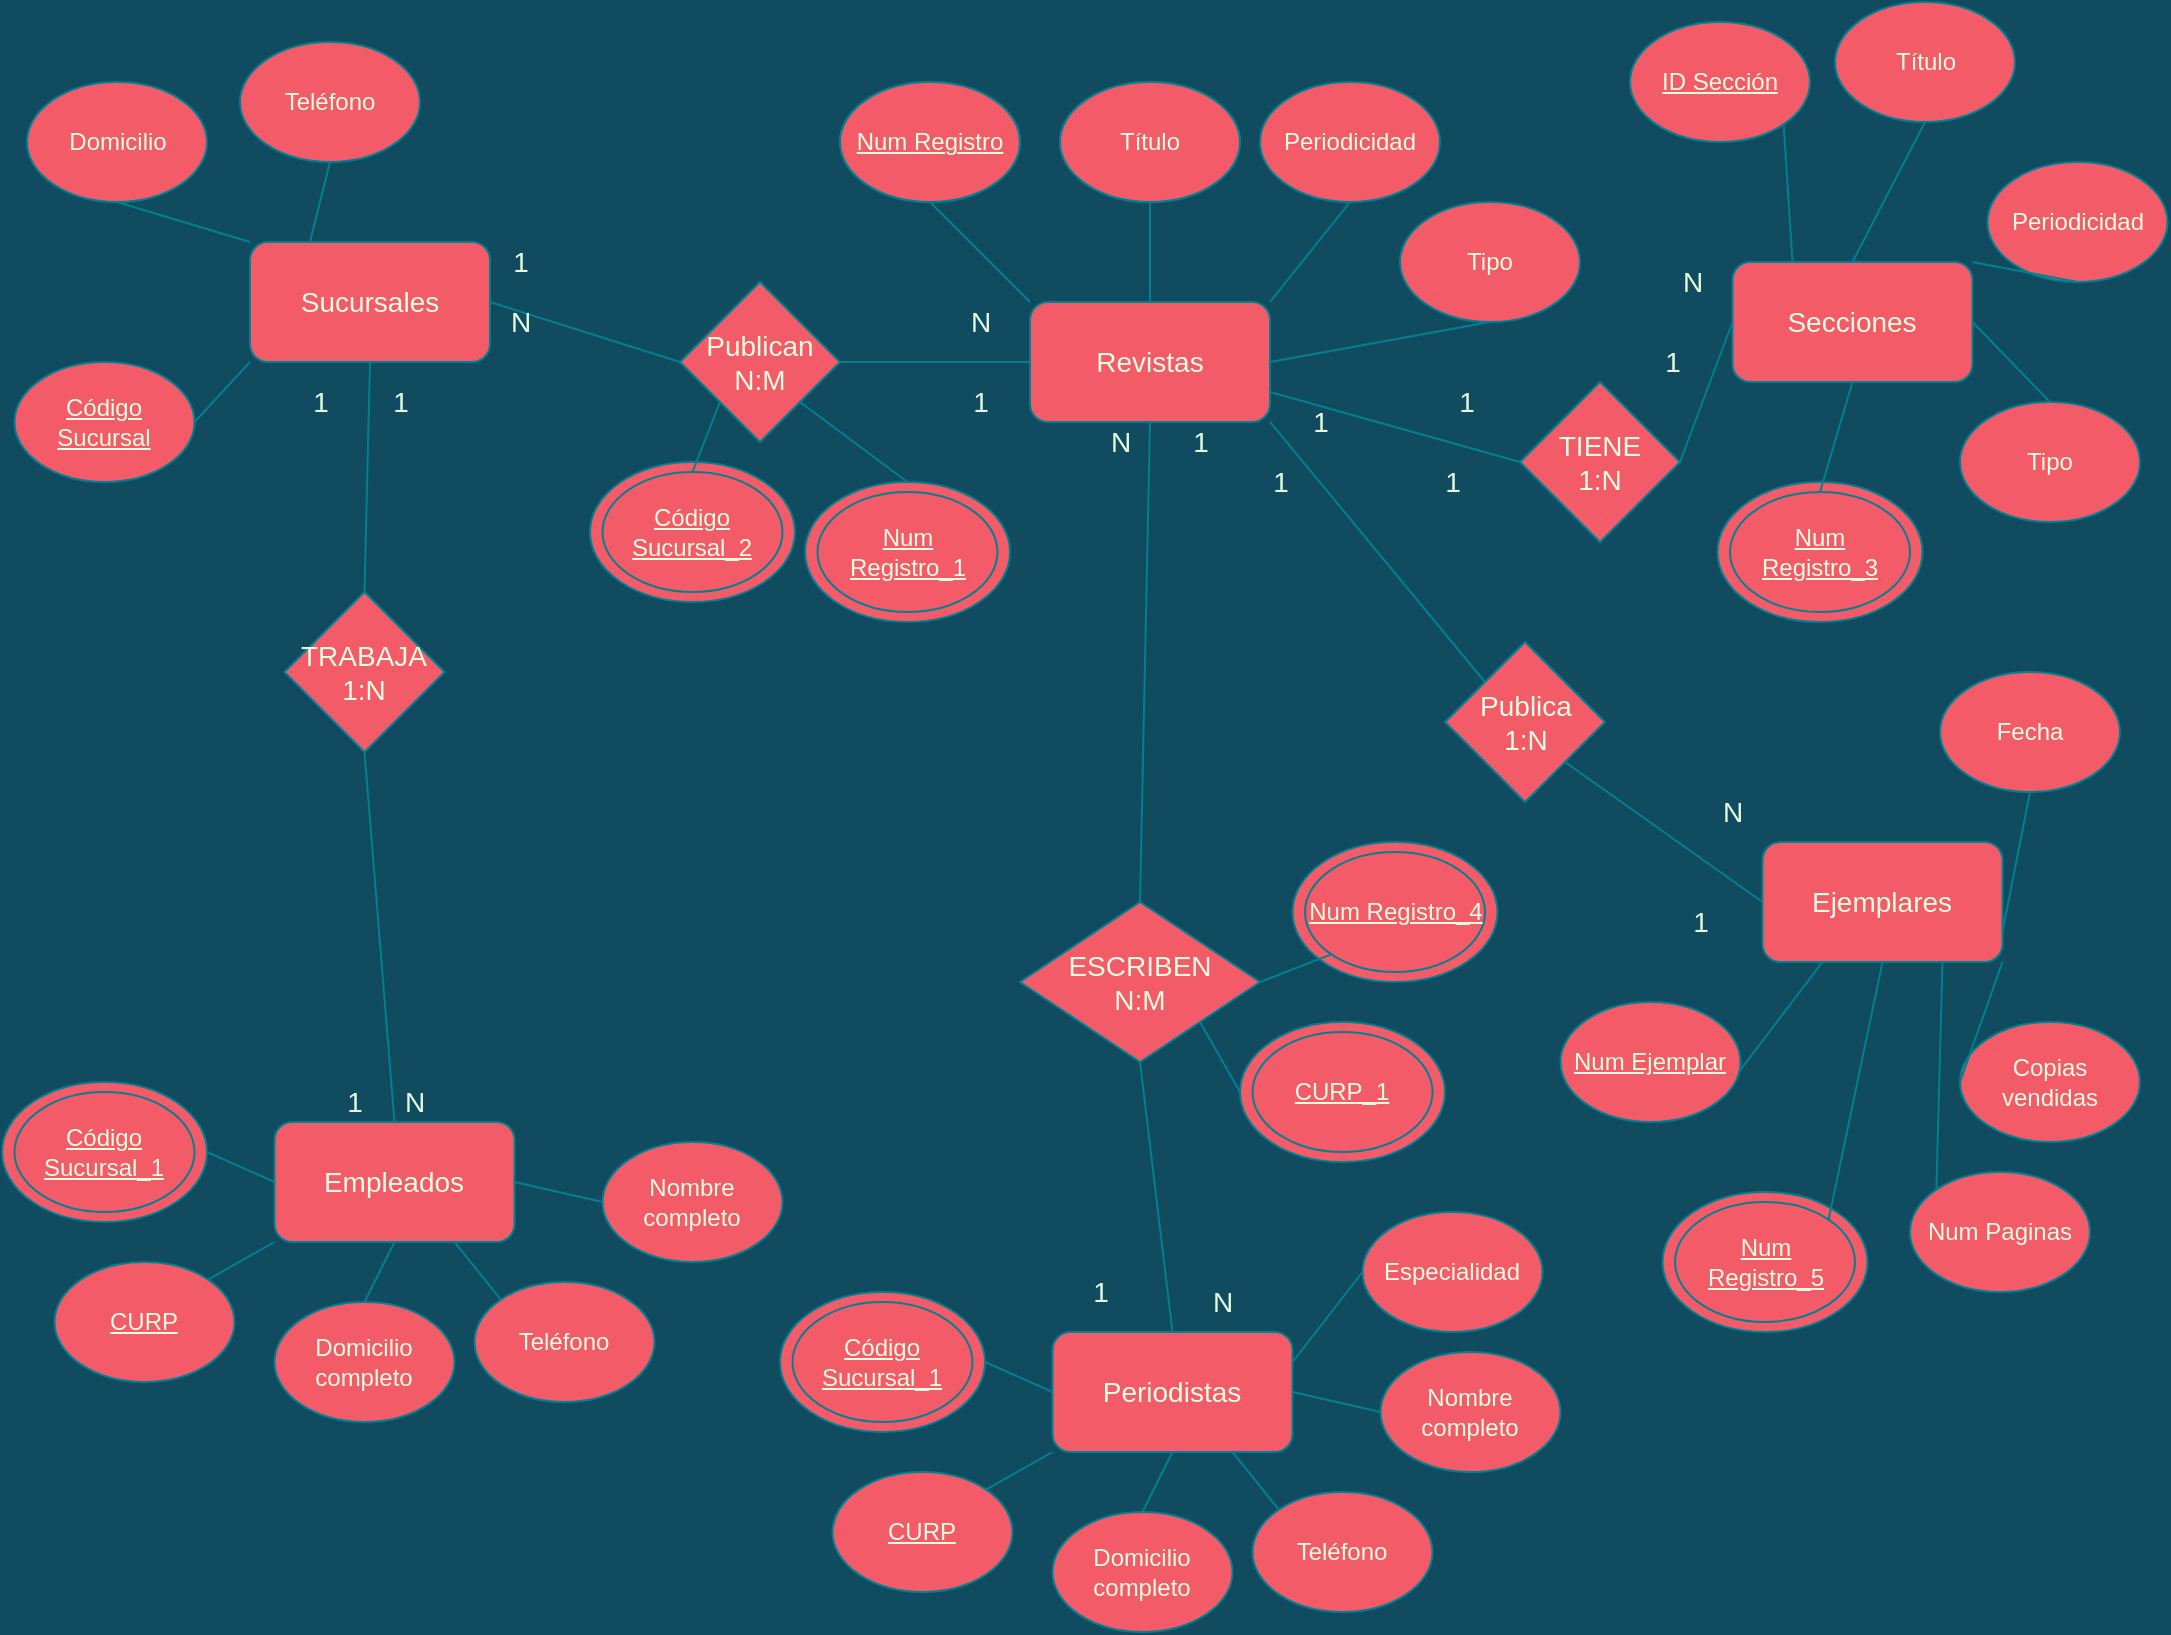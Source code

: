<mxfile version="18.0.6" type="device"><diagram id="v_ofq_5l6EhMzVcD3pSw" name="Page-1"><mxGraphModel dx="1367" dy="852" grid="0" gridSize="10" guides="1" tooltips="1" connect="1" arrows="1" fold="1" page="1" pageScale="1" pageWidth="1100" pageHeight="850" background="#114B5F" math="0" shadow="0"><root><mxCell id="0"/><mxCell id="1" parent="0"/><mxCell id="jrilUQFwjlwk8NZXgusd-9" value="&lt;font style=&quot;font-size: 14px;&quot;&gt;Sucursales&lt;br&gt;&lt;/font&gt;" style="rounded=1;whiteSpace=wrap;html=1;sketch=0;fontColor=#E4FDE1;strokeColor=#028090;fillColor=#F45B69;" parent="1" vertex="1"><mxGeometry x="135" y="140" width="120" height="60" as="geometry"/></mxCell><mxCell id="jrilUQFwjlwk8NZXgusd-10" value="Domicilio" style="ellipse;whiteSpace=wrap;html=1;rounded=0;sketch=0;fontColor=#E4FDE1;strokeColor=#028090;fillColor=#F45B69;" parent="1" vertex="1"><mxGeometry x="23.5" y="60" width="90" height="60" as="geometry"/></mxCell><mxCell id="jrilUQFwjlwk8NZXgusd-11" value="Teléfono" style="ellipse;whiteSpace=wrap;html=1;rounded=0;sketch=0;fontColor=#E4FDE1;strokeColor=#028090;fillColor=#F45B69;" parent="1" vertex="1"><mxGeometry x="130" y="40" width="90" height="60" as="geometry"/></mxCell><mxCell id="jrilUQFwjlwk8NZXgusd-12" value="&lt;u&gt;Código Sucursal&lt;/u&gt;" style="ellipse;whiteSpace=wrap;html=1;rounded=0;sketch=0;fontColor=#E4FDE1;strokeColor=#028090;fillColor=#F45B69;" parent="1" vertex="1"><mxGeometry x="17.25" y="200" width="90" height="60" as="geometry"/></mxCell><mxCell id="jrilUQFwjlwk8NZXgusd-13" value="" style="endArrow=none;html=1;rounded=1;sketch=0;fontSize=14;fontColor=#E4FDE1;strokeColor=#028090;fillColor=#F45B69;curved=0;entryX=0.5;entryY=1;entryDx=0;entryDy=0;exitX=0;exitY=0;exitDx=0;exitDy=0;labelBackgroundColor=#114B5F;" parent="1" source="jrilUQFwjlwk8NZXgusd-9" target="jrilUQFwjlwk8NZXgusd-10" edge="1"><mxGeometry width="50" height="50" relative="1" as="geometry"><mxPoint x="360" y="360" as="sourcePoint"/><mxPoint x="410" y="310" as="targetPoint"/></mxGeometry></mxCell><mxCell id="jrilUQFwjlwk8NZXgusd-14" value="" style="endArrow=none;html=1;rounded=1;sketch=0;fontSize=14;fontColor=#E4FDE1;strokeColor=#028090;fillColor=#F45B69;curved=0;entryX=0.5;entryY=1;entryDx=0;entryDy=0;exitX=0.25;exitY=0;exitDx=0;exitDy=0;labelBackgroundColor=#114B5F;" parent="1" source="jrilUQFwjlwk8NZXgusd-9" target="jrilUQFwjlwk8NZXgusd-11" edge="1"><mxGeometry width="50" height="50" relative="1" as="geometry"><mxPoint x="360" y="360" as="sourcePoint"/><mxPoint x="410" y="310" as="targetPoint"/></mxGeometry></mxCell><mxCell id="jrilUQFwjlwk8NZXgusd-15" value="" style="endArrow=none;html=1;rounded=1;sketch=0;fontSize=14;fontColor=#E4FDE1;strokeColor=#028090;fillColor=#F45B69;curved=0;entryX=1;entryY=0.5;entryDx=0;entryDy=0;exitX=0;exitY=1;exitDx=0;exitDy=0;labelBackgroundColor=#114B5F;" parent="1" source="jrilUQFwjlwk8NZXgusd-9" target="jrilUQFwjlwk8NZXgusd-12" edge="1"><mxGeometry width="50" height="50" relative="1" as="geometry"><mxPoint x="360" y="360" as="sourcePoint"/><mxPoint x="410" y="310" as="targetPoint"/></mxGeometry></mxCell><mxCell id="jrilUQFwjlwk8NZXgusd-17" value="&lt;font style=&quot;font-size: 14px;&quot;&gt;Empleados&lt;/font&gt;" style="rounded=1;whiteSpace=wrap;html=1;sketch=0;fontColor=#E4FDE1;strokeColor=#028090;fillColor=#F45B69;" parent="1" vertex="1"><mxGeometry x="147.25" y="580" width="120" height="60" as="geometry"/></mxCell><mxCell id="jrilUQFwjlwk8NZXgusd-20" value="Nombre completo" style="ellipse;whiteSpace=wrap;html=1;rounded=0;sketch=0;fontColor=#E4FDE1;strokeColor=#028090;fillColor=#F45B69;" parent="1" vertex="1"><mxGeometry x="311.25" y="590" width="90" height="60" as="geometry"/></mxCell><mxCell id="jrilUQFwjlwk8NZXgusd-21" value="&lt;u&gt;CURP&lt;/u&gt;" style="ellipse;whiteSpace=wrap;html=1;rounded=0;sketch=0;fontColor=#E4FDE1;strokeColor=#028090;fillColor=#F45B69;" parent="1" vertex="1"><mxGeometry x="37.25" y="650" width="90" height="60" as="geometry"/></mxCell><mxCell id="jrilUQFwjlwk8NZXgusd-22" value="Domicilio completo" style="ellipse;whiteSpace=wrap;html=1;rounded=0;sketch=0;fontColor=#E4FDE1;strokeColor=#028090;fillColor=#F45B69;" parent="1" vertex="1"><mxGeometry x="147.25" y="670" width="90" height="60" as="geometry"/></mxCell><mxCell id="jrilUQFwjlwk8NZXgusd-26" value="Teléfono" style="ellipse;whiteSpace=wrap;html=1;rounded=0;sketch=0;fontColor=#E4FDE1;strokeColor=#028090;fillColor=#F45B69;" parent="1" vertex="1"><mxGeometry x="247.25" y="660" width="90" height="60" as="geometry"/></mxCell><mxCell id="jrilUQFwjlwk8NZXgusd-28" value="&lt;font style=&quot;font-size: 14px;&quot;&gt;Revistas&lt;/font&gt;" style="rounded=1;whiteSpace=wrap;html=1;sketch=0;fontColor=#E4FDE1;strokeColor=#028090;fillColor=#F45B69;" parent="1" vertex="1"><mxGeometry x="525" y="170" width="120" height="60" as="geometry"/></mxCell><mxCell id="jrilUQFwjlwk8NZXgusd-29" value="Domicilio" style="ellipse;whiteSpace=wrap;html=1;rounded=0;sketch=0;fontColor=#E4FDE1;strokeColor=#028090;fillColor=#F45B69;" parent="1" vertex="1"><mxGeometry x="540" y="60" width="90" height="60" as="geometry"/></mxCell><mxCell id="jrilUQFwjlwk8NZXgusd-30" value="Periodicidad" style="ellipse;whiteSpace=wrap;html=1;rounded=0;sketch=0;fontColor=#E4FDE1;strokeColor=#028090;fillColor=#F45B69;" parent="1" vertex="1"><mxGeometry x="640" y="60" width="90" height="60" as="geometry"/></mxCell><mxCell id="jrilUQFwjlwk8NZXgusd-31" value="&lt;u&gt;Código Sucursal&lt;/u&gt;" style="ellipse;whiteSpace=wrap;html=1;rounded=0;sketch=0;fontColor=#E4FDE1;strokeColor=#028090;fillColor=#F45B69;" parent="1" vertex="1"><mxGeometry x="430" y="60" width="90" height="60" as="geometry"/></mxCell><mxCell id="jrilUQFwjlwk8NZXgusd-32" value="" style="endArrow=none;html=1;rounded=1;sketch=0;fontSize=14;fontColor=#E4FDE1;strokeColor=#028090;fillColor=#F45B69;curved=0;entryX=0.5;entryY=1;entryDx=0;entryDy=0;exitX=0.5;exitY=0;exitDx=0;exitDy=0;labelBackgroundColor=#114B5F;" parent="1" source="jrilUQFwjlwk8NZXgusd-28" target="jrilUQFwjlwk8NZXgusd-29" edge="1"><mxGeometry width="50" height="50" relative="1" as="geometry"><mxPoint x="730" y="360" as="sourcePoint"/><mxPoint x="780" y="310" as="targetPoint"/></mxGeometry></mxCell><mxCell id="jrilUQFwjlwk8NZXgusd-33" value="" style="endArrow=none;html=1;rounded=1;sketch=0;fontSize=14;fontColor=#E4FDE1;strokeColor=#028090;fillColor=#F45B69;curved=0;entryX=0.5;entryY=1;entryDx=0;entryDy=0;exitX=1;exitY=0;exitDx=0;exitDy=0;labelBackgroundColor=#114B5F;" parent="1" source="jrilUQFwjlwk8NZXgusd-28" target="jrilUQFwjlwk8NZXgusd-30" edge="1"><mxGeometry width="50" height="50" relative="1" as="geometry"><mxPoint x="730" y="360" as="sourcePoint"/><mxPoint x="780" y="310" as="targetPoint"/></mxGeometry></mxCell><mxCell id="jrilUQFwjlwk8NZXgusd-34" value="" style="endArrow=none;html=1;rounded=1;sketch=0;fontSize=14;fontColor=#E4FDE1;strokeColor=#028090;fillColor=#F45B69;curved=0;entryX=0.5;entryY=1;entryDx=0;entryDy=0;exitX=0;exitY=0;exitDx=0;exitDy=0;labelBackgroundColor=#114B5F;" parent="1" source="jrilUQFwjlwk8NZXgusd-28" target="jrilUQFwjlwk8NZXgusd-31" edge="1"><mxGeometry width="50" height="50" relative="1" as="geometry"><mxPoint x="730" y="360" as="sourcePoint"/><mxPoint x="780" y="310" as="targetPoint"/></mxGeometry></mxCell><mxCell id="jrilUQFwjlwk8NZXgusd-35" value="&lt;u&gt;Num Registro&lt;/u&gt;" style="ellipse;whiteSpace=wrap;html=1;rounded=0;sketch=0;fontColor=#E4FDE1;strokeColor=#028090;fillColor=#F45B69;" parent="1" vertex="1"><mxGeometry x="430" y="60" width="90" height="60" as="geometry"/></mxCell><mxCell id="jrilUQFwjlwk8NZXgusd-36" value="Título" style="ellipse;whiteSpace=wrap;html=1;rounded=0;sketch=0;fontColor=#E4FDE1;strokeColor=#028090;fillColor=#F45B69;" parent="1" vertex="1"><mxGeometry x="540" y="60" width="90" height="60" as="geometry"/></mxCell><mxCell id="jrilUQFwjlwk8NZXgusd-37" value="Tipo" style="ellipse;whiteSpace=wrap;html=1;rounded=0;sketch=0;fontColor=#E4FDE1;strokeColor=#028090;fillColor=#F45B69;" parent="1" vertex="1"><mxGeometry x="710" y="120" width="90" height="60" as="geometry"/></mxCell><mxCell id="jrilUQFwjlwk8NZXgusd-38" value="" style="endArrow=none;html=1;rounded=1;sketch=0;fontSize=14;fontColor=#E4FDE1;strokeColor=#028090;fillColor=#F45B69;curved=0;entryX=0.5;entryY=1;entryDx=0;entryDy=0;exitX=1;exitY=0.5;exitDx=0;exitDy=0;labelBackgroundColor=#114B5F;" parent="1" source="jrilUQFwjlwk8NZXgusd-28" target="jrilUQFwjlwk8NZXgusd-37" edge="1"><mxGeometry width="50" height="50" relative="1" as="geometry"><mxPoint x="715" y="240" as="sourcePoint"/><mxPoint x="850" y="380" as="targetPoint"/></mxGeometry></mxCell><mxCell id="jrilUQFwjlwk8NZXgusd-39" value="" style="ellipse;whiteSpace=wrap;html=1;rounded=0;sketch=0;fontSize=14;fontColor=#E4FDE1;strokeColor=#028090;fillColor=#F45B69;" parent="1" vertex="1"><mxGeometry x="11" y="560" width="102.5" height="70" as="geometry"/></mxCell><mxCell id="jrilUQFwjlwk8NZXgusd-27" value="&lt;u&gt;Código Sucursal_1&lt;/u&gt;" style="ellipse;whiteSpace=wrap;html=1;rounded=0;sketch=0;fontColor=#E4FDE1;strokeColor=#028090;fillColor=#F45B69;" parent="1" vertex="1"><mxGeometry x="17.25" y="565" width="90" height="60" as="geometry"/></mxCell><mxCell id="jrilUQFwjlwk8NZXgusd-40" value="" style="endArrow=none;html=1;rounded=1;sketch=0;fontSize=14;fontColor=#E4FDE1;strokeColor=#028090;fillColor=#F45B69;curved=0;entryX=0.5;entryY=1;entryDx=0;entryDy=0;exitX=0.5;exitY=0;exitDx=0;exitDy=0;startArrow=none;labelBackgroundColor=#114B5F;" parent="1" source="jrilUQFwjlwk8NZXgusd-128" target="jrilUQFwjlwk8NZXgusd-9" edge="1"><mxGeometry width="50" height="50" relative="1" as="geometry"><mxPoint x="220" y="310" as="sourcePoint"/><mxPoint x="410" y="370" as="targetPoint"/></mxGeometry></mxCell><mxCell id="jrilUQFwjlwk8NZXgusd-50" value="" style="endArrow=none;html=1;rounded=1;sketch=0;fontSize=14;fontColor=#E4FDE1;strokeColor=#028090;fillColor=#F45B69;curved=0;entryX=1;entryY=0.5;entryDx=0;entryDy=0;exitX=0;exitY=0.5;exitDx=0;exitDy=0;startArrow=none;labelBackgroundColor=#114B5F;" parent="1" source="jrilUQFwjlwk8NZXgusd-129" target="jrilUQFwjlwk8NZXgusd-9" edge="1"><mxGeometry width="50" height="50" relative="1" as="geometry"><mxPoint x="360" y="200" as="sourcePoint"/><mxPoint x="390" y="105" as="targetPoint"/></mxGeometry></mxCell><mxCell id="jrilUQFwjlwk8NZXgusd-52" value="" style="endArrow=none;html=1;rounded=1;sketch=0;fontSize=14;fontColor=#E4FDE1;strokeColor=#028090;fillColor=#F45B69;curved=0;entryX=0.5;entryY=1;entryDx=0;entryDy=0;exitX=0;exitY=0.5;exitDx=0;exitDy=0;startArrow=none;labelBackgroundColor=#114B5F;" parent="1" source="jrilUQFwjlwk8NZXgusd-146" target="jrilUQFwjlwk8NZXgusd-28" edge="1"><mxGeometry width="50" height="50" relative="1" as="geometry"><mxPoint x="625" y="350.0" as="sourcePoint"/><mxPoint x="480.0" y="385" as="targetPoint"/></mxGeometry></mxCell><mxCell id="jrilUQFwjlwk8NZXgusd-63" value="" style="endArrow=none;html=1;rounded=1;sketch=0;fontSize=14;fontColor=#E4FDE1;strokeColor=#028090;fillColor=#F45B69;curved=0;exitX=1;exitY=0.5;exitDx=0;exitDy=0;entryX=0;entryY=0.5;entryDx=0;entryDy=0;labelBackgroundColor=#114B5F;" parent="1" source="jrilUQFwjlwk8NZXgusd-39" target="jrilUQFwjlwk8NZXgusd-17" edge="1"><mxGeometry width="50" height="50" relative="1" as="geometry"><mxPoint x="347.25" y="580" as="sourcePoint"/><mxPoint x="397.25" y="530" as="targetPoint"/></mxGeometry></mxCell><mxCell id="jrilUQFwjlwk8NZXgusd-64" value="" style="endArrow=none;html=1;rounded=1;sketch=0;fontSize=14;fontColor=#E4FDE1;strokeColor=#028090;fillColor=#F45B69;curved=0;entryX=0;entryY=1;entryDx=0;entryDy=0;exitX=1;exitY=0;exitDx=0;exitDy=0;labelBackgroundColor=#114B5F;" parent="1" source="jrilUQFwjlwk8NZXgusd-21" target="jrilUQFwjlwk8NZXgusd-17" edge="1"><mxGeometry width="50" height="50" relative="1" as="geometry"><mxPoint x="347.25" y="580" as="sourcePoint"/><mxPoint x="397.25" y="530" as="targetPoint"/></mxGeometry></mxCell><mxCell id="jrilUQFwjlwk8NZXgusd-65" value="" style="endArrow=none;html=1;rounded=1;sketch=0;fontSize=14;fontColor=#E4FDE1;strokeColor=#028090;fillColor=#F45B69;curved=0;entryX=0.5;entryY=1;entryDx=0;entryDy=0;exitX=0.5;exitY=0;exitDx=0;exitDy=0;labelBackgroundColor=#114B5F;" parent="1" source="jrilUQFwjlwk8NZXgusd-22" target="jrilUQFwjlwk8NZXgusd-17" edge="1"><mxGeometry width="50" height="50" relative="1" as="geometry"><mxPoint x="347.25" y="580" as="sourcePoint"/><mxPoint x="397.25" y="530" as="targetPoint"/></mxGeometry></mxCell><mxCell id="jrilUQFwjlwk8NZXgusd-66" value="" style="endArrow=none;html=1;rounded=1;sketch=0;fontSize=14;fontColor=#E4FDE1;strokeColor=#028090;fillColor=#F45B69;curved=0;entryX=1;entryY=0.5;entryDx=0;entryDy=0;exitX=0;exitY=0.5;exitDx=0;exitDy=0;labelBackgroundColor=#114B5F;" parent="1" source="jrilUQFwjlwk8NZXgusd-20" target="jrilUQFwjlwk8NZXgusd-17" edge="1"><mxGeometry width="50" height="50" relative="1" as="geometry"><mxPoint x="347.25" y="580" as="sourcePoint"/><mxPoint x="397.25" y="530" as="targetPoint"/></mxGeometry></mxCell><mxCell id="jrilUQFwjlwk8NZXgusd-67" value="" style="endArrow=none;html=1;rounded=1;sketch=0;fontSize=14;fontColor=#E4FDE1;strokeColor=#028090;fillColor=#F45B69;curved=0;exitX=0.75;exitY=1;exitDx=0;exitDy=0;entryX=0;entryY=0;entryDx=0;entryDy=0;labelBackgroundColor=#114B5F;" parent="1" source="jrilUQFwjlwk8NZXgusd-17" target="jrilUQFwjlwk8NZXgusd-26" edge="1"><mxGeometry width="50" height="50" relative="1" as="geometry"><mxPoint x="347.25" y="580" as="sourcePoint"/><mxPoint x="397.25" y="530" as="targetPoint"/></mxGeometry></mxCell><mxCell id="jrilUQFwjlwk8NZXgusd-68" value="&lt;font style=&quot;font-size: 14px;&quot;&gt;Periodistas&lt;/font&gt;" style="rounded=1;whiteSpace=wrap;html=1;sketch=0;fontColor=#E4FDE1;strokeColor=#028090;fillColor=#F45B69;" parent="1" vertex="1"><mxGeometry x="536.25" y="685" width="120" height="60" as="geometry"/></mxCell><mxCell id="jrilUQFwjlwk8NZXgusd-69" value="Nombre completo" style="ellipse;whiteSpace=wrap;html=1;rounded=0;sketch=0;fontColor=#E4FDE1;strokeColor=#028090;fillColor=#F45B69;" parent="1" vertex="1"><mxGeometry x="700.25" y="695" width="90" height="60" as="geometry"/></mxCell><mxCell id="jrilUQFwjlwk8NZXgusd-70" value="&lt;u&gt;CURP&lt;/u&gt;" style="ellipse;whiteSpace=wrap;html=1;rounded=0;sketch=0;fontColor=#E4FDE1;strokeColor=#028090;fillColor=#F45B69;" parent="1" vertex="1"><mxGeometry x="426.25" y="755" width="90" height="60" as="geometry"/></mxCell><mxCell id="jrilUQFwjlwk8NZXgusd-71" value="Domicilio completo" style="ellipse;whiteSpace=wrap;html=1;rounded=0;sketch=0;fontColor=#E4FDE1;strokeColor=#028090;fillColor=#F45B69;" parent="1" vertex="1"><mxGeometry x="536.25" y="775" width="90" height="60" as="geometry"/></mxCell><mxCell id="jrilUQFwjlwk8NZXgusd-72" value="Teléfono" style="ellipse;whiteSpace=wrap;html=1;rounded=0;sketch=0;fontColor=#E4FDE1;strokeColor=#028090;fillColor=#F45B69;" parent="1" vertex="1"><mxGeometry x="636.25" y="765" width="90" height="60" as="geometry"/></mxCell><mxCell id="jrilUQFwjlwk8NZXgusd-73" value="" style="ellipse;whiteSpace=wrap;html=1;rounded=0;sketch=0;fontSize=14;fontColor=#E4FDE1;strokeColor=#028090;fillColor=#F45B69;" parent="1" vertex="1"><mxGeometry x="400" y="665" width="102.5" height="70" as="geometry"/></mxCell><mxCell id="jrilUQFwjlwk8NZXgusd-74" value="&lt;u&gt;Código Sucursal_1&lt;/u&gt;" style="ellipse;whiteSpace=wrap;html=1;rounded=0;sketch=0;fontColor=#E4FDE1;strokeColor=#028090;fillColor=#F45B69;" parent="1" vertex="1"><mxGeometry x="406.25" y="670" width="90" height="60" as="geometry"/></mxCell><mxCell id="jrilUQFwjlwk8NZXgusd-75" value="" style="endArrow=none;html=1;rounded=1;sketch=0;fontSize=14;fontColor=#E4FDE1;strokeColor=#028090;fillColor=#F45B69;curved=0;exitX=1;exitY=0.5;exitDx=0;exitDy=0;entryX=0;entryY=0.5;entryDx=0;entryDy=0;labelBackgroundColor=#114B5F;" parent="1" source="jrilUQFwjlwk8NZXgusd-73" target="jrilUQFwjlwk8NZXgusd-68" edge="1"><mxGeometry width="50" height="50" relative="1" as="geometry"><mxPoint x="736.25" y="685" as="sourcePoint"/><mxPoint x="786.25" y="635" as="targetPoint"/></mxGeometry></mxCell><mxCell id="jrilUQFwjlwk8NZXgusd-76" value="" style="endArrow=none;html=1;rounded=1;sketch=0;fontSize=14;fontColor=#E4FDE1;strokeColor=#028090;fillColor=#F45B69;curved=0;entryX=0;entryY=1;entryDx=0;entryDy=0;exitX=1;exitY=0;exitDx=0;exitDy=0;labelBackgroundColor=#114B5F;" parent="1" source="jrilUQFwjlwk8NZXgusd-70" target="jrilUQFwjlwk8NZXgusd-68" edge="1"><mxGeometry width="50" height="50" relative="1" as="geometry"><mxPoint x="736.25" y="685" as="sourcePoint"/><mxPoint x="786.25" y="635" as="targetPoint"/></mxGeometry></mxCell><mxCell id="jrilUQFwjlwk8NZXgusd-77" value="" style="endArrow=none;html=1;rounded=1;sketch=0;fontSize=14;fontColor=#E4FDE1;strokeColor=#028090;fillColor=#F45B69;curved=0;entryX=0.5;entryY=1;entryDx=0;entryDy=0;exitX=0.5;exitY=0;exitDx=0;exitDy=0;labelBackgroundColor=#114B5F;" parent="1" source="jrilUQFwjlwk8NZXgusd-71" target="jrilUQFwjlwk8NZXgusd-68" edge="1"><mxGeometry width="50" height="50" relative="1" as="geometry"><mxPoint x="736.25" y="685" as="sourcePoint"/><mxPoint x="786.25" y="635" as="targetPoint"/></mxGeometry></mxCell><mxCell id="jrilUQFwjlwk8NZXgusd-78" value="" style="endArrow=none;html=1;rounded=1;sketch=0;fontSize=14;fontColor=#E4FDE1;strokeColor=#028090;fillColor=#F45B69;curved=0;entryX=1;entryY=0.5;entryDx=0;entryDy=0;exitX=0;exitY=0.5;exitDx=0;exitDy=0;labelBackgroundColor=#114B5F;" parent="1" source="jrilUQFwjlwk8NZXgusd-69" target="jrilUQFwjlwk8NZXgusd-68" edge="1"><mxGeometry width="50" height="50" relative="1" as="geometry"><mxPoint x="736.25" y="685" as="sourcePoint"/><mxPoint x="786.25" y="635" as="targetPoint"/></mxGeometry></mxCell><mxCell id="jrilUQFwjlwk8NZXgusd-79" value="" style="endArrow=none;html=1;rounded=1;sketch=0;fontSize=14;fontColor=#E4FDE1;strokeColor=#028090;fillColor=#F45B69;curved=0;exitX=0.75;exitY=1;exitDx=0;exitDy=0;entryX=0;entryY=0;entryDx=0;entryDy=0;labelBackgroundColor=#114B5F;" parent="1" source="jrilUQFwjlwk8NZXgusd-68" target="jrilUQFwjlwk8NZXgusd-72" edge="1"><mxGeometry width="50" height="50" relative="1" as="geometry"><mxPoint x="736.25" y="685" as="sourcePoint"/><mxPoint x="786.25" y="635" as="targetPoint"/></mxGeometry></mxCell><mxCell id="jrilUQFwjlwk8NZXgusd-80" value="" style="endArrow=none;html=1;rounded=1;sketch=0;fontSize=14;fontColor=#E4FDE1;strokeColor=#028090;fillColor=#F45B69;curved=0;entryX=1;entryY=0.5;entryDx=0;entryDy=0;exitX=0.5;exitY=0;exitDx=0;exitDy=0;labelBackgroundColor=#114B5F;" parent="1" source="jrilUQFwjlwk8NZXgusd-68" target="jrilUQFwjlwk8NZXgusd-146" edge="1"><mxGeometry width="50" height="50" relative="1" as="geometry"><mxPoint x="696.25" y="490" as="sourcePoint"/><mxPoint x="625" y="370.0" as="targetPoint"/></mxGeometry></mxCell><mxCell id="jrilUQFwjlwk8NZXgusd-81" value="" style="endArrow=none;html=1;rounded=1;sketch=0;fontSize=14;fontColor=#E4FDE1;strokeColor=#028090;fillColor=#F45B69;curved=0;entryX=1;entryY=0.5;entryDx=0;entryDy=0;exitX=0;exitY=0.5;exitDx=0;exitDy=0;labelBackgroundColor=#114B5F;" parent="1" source="jrilUQFwjlwk8NZXgusd-28" target="jrilUQFwjlwk8NZXgusd-129" edge="1"><mxGeometry width="50" height="50" relative="1" as="geometry"><mxPoint x="525.0" y="200" as="sourcePoint"/><mxPoint x="440" y="200" as="targetPoint"/></mxGeometry></mxCell><mxCell id="jrilUQFwjlwk8NZXgusd-82" value="" style="endArrow=none;html=1;rounded=1;sketch=0;fontSize=14;fontColor=#E4FDE1;strokeColor=#028090;fillColor=#F45B69;curved=0;entryX=0.5;entryY=1;entryDx=0;entryDy=0;exitX=0.5;exitY=0;exitDx=0;exitDy=0;labelBackgroundColor=#114B5F;" parent="1" source="jrilUQFwjlwk8NZXgusd-17" target="jrilUQFwjlwk8NZXgusd-128" edge="1"><mxGeometry width="50" height="50" relative="1" as="geometry"><mxPoint x="220" y="420" as="sourcePoint"/><mxPoint x="220" y="330" as="targetPoint"/></mxGeometry></mxCell><mxCell id="jrilUQFwjlwk8NZXgusd-83" value="Especialidad" style="ellipse;whiteSpace=wrap;html=1;rounded=0;sketch=0;fontColor=#E4FDE1;strokeColor=#028090;fillColor=#F45B69;" parent="1" vertex="1"><mxGeometry x="691.25" y="625" width="90" height="60" as="geometry"/></mxCell><mxCell id="jrilUQFwjlwk8NZXgusd-84" value="" style="endArrow=none;html=1;rounded=1;sketch=0;fontSize=14;fontColor=#E4FDE1;strokeColor=#028090;fillColor=#F45B69;curved=0;entryX=1;entryY=0.25;entryDx=0;entryDy=0;exitX=0;exitY=0.5;exitDx=0;exitDy=0;labelBackgroundColor=#114B5F;" parent="1" source="jrilUQFwjlwk8NZXgusd-83" target="jrilUQFwjlwk8NZXgusd-68" edge="1"><mxGeometry width="50" height="50" relative="1" as="geometry"><mxPoint x="780" y="615" as="sourcePoint"/><mxPoint x="700.0" y="645" as="targetPoint"/></mxGeometry></mxCell><mxCell id="jrilUQFwjlwk8NZXgusd-85" value="&lt;font style=&quot;font-size: 14px;&quot;&gt;Secciones&lt;/font&gt;" style="rounded=1;whiteSpace=wrap;html=1;sketch=0;fontColor=#E4FDE1;strokeColor=#028090;fillColor=#F45B69;" parent="1" vertex="1"><mxGeometry x="876.25" y="150" width="120" height="60" as="geometry"/></mxCell><mxCell id="jrilUQFwjlwk8NZXgusd-87" value="Periodicidad" style="ellipse;whiteSpace=wrap;html=1;rounded=0;sketch=0;fontColor=#E4FDE1;strokeColor=#028090;fillColor=#F45B69;" parent="1" vertex="1"><mxGeometry x="1003.75" y="100" width="90" height="60" as="geometry"/></mxCell><mxCell id="jrilUQFwjlwk8NZXgusd-88" value="" style="endArrow=none;html=1;rounded=1;sketch=0;fontSize=14;fontColor=#E4FDE1;strokeColor=#028090;fillColor=#F45B69;curved=0;entryX=0.5;entryY=1;entryDx=0;entryDy=0;exitX=0.5;exitY=0;exitDx=0;exitDy=0;labelBackgroundColor=#114B5F;" parent="1" source="jrilUQFwjlwk8NZXgusd-85" target="jrilUQFwjlwk8NZXgusd-91" edge="1"><mxGeometry width="50" height="50" relative="1" as="geometry"><mxPoint x="1086.25" y="270" as="sourcePoint"/><mxPoint x="991.25" y="110" as="targetPoint"/></mxGeometry></mxCell><mxCell id="jrilUQFwjlwk8NZXgusd-89" value="" style="endArrow=none;html=1;rounded=1;sketch=0;fontSize=14;fontColor=#E4FDE1;strokeColor=#028090;fillColor=#F45B69;curved=0;entryX=0.5;entryY=1;entryDx=0;entryDy=0;exitX=1;exitY=0;exitDx=0;exitDy=0;labelBackgroundColor=#114B5F;" parent="1" source="jrilUQFwjlwk8NZXgusd-85" target="jrilUQFwjlwk8NZXgusd-87" edge="1"><mxGeometry width="50" height="50" relative="1" as="geometry"><mxPoint x="1086.25" y="270" as="sourcePoint"/><mxPoint x="1136.25" y="220" as="targetPoint"/></mxGeometry></mxCell><mxCell id="jrilUQFwjlwk8NZXgusd-90" value="" style="endArrow=none;html=1;rounded=1;sketch=0;fontSize=14;fontColor=#E4FDE1;strokeColor=#028090;fillColor=#F45B69;curved=0;entryX=1;entryY=1;entryDx=0;entryDy=0;exitX=0.25;exitY=0;exitDx=0;exitDy=0;labelBackgroundColor=#114B5F;" parent="1" source="jrilUQFwjlwk8NZXgusd-85" target="jrilUQFwjlwk8NZXgusd-95" edge="1"><mxGeometry width="50" height="50" relative="1" as="geometry"><mxPoint x="1086.25" y="270" as="sourcePoint"/><mxPoint x="831.25" y="30" as="targetPoint"/></mxGeometry></mxCell><mxCell id="jrilUQFwjlwk8NZXgusd-91" value="Título" style="ellipse;whiteSpace=wrap;html=1;rounded=0;sketch=0;fontColor=#E4FDE1;strokeColor=#028090;fillColor=#F45B69;" parent="1" vertex="1"><mxGeometry x="927.5" y="20" width="90" height="60" as="geometry"/></mxCell><mxCell id="jrilUQFwjlwk8NZXgusd-92" value="Tipo" style="ellipse;whiteSpace=wrap;html=1;rounded=0;sketch=0;fontColor=#E4FDE1;strokeColor=#028090;fillColor=#F45B69;" parent="1" vertex="1"><mxGeometry x="990" y="220" width="90" height="60" as="geometry"/></mxCell><mxCell id="jrilUQFwjlwk8NZXgusd-93" value="" style="endArrow=none;html=1;rounded=1;sketch=0;fontSize=14;fontColor=#E4FDE1;strokeColor=#028090;fillColor=#F45B69;curved=0;entryX=0.5;entryY=0;entryDx=0;entryDy=0;exitX=1;exitY=0.5;exitDx=0;exitDy=0;labelBackgroundColor=#114B5F;" parent="1" source="jrilUQFwjlwk8NZXgusd-85" target="jrilUQFwjlwk8NZXgusd-92" edge="1"><mxGeometry width="50" height="50" relative="1" as="geometry"><mxPoint x="1071.25" y="150" as="sourcePoint"/><mxPoint x="1206.25" y="290" as="targetPoint"/></mxGeometry></mxCell><mxCell id="jrilUQFwjlwk8NZXgusd-94" value="" style="endArrow=none;html=1;rounded=1;sketch=0;fontSize=14;fontColor=#E4FDE1;strokeColor=#028090;fillColor=#F45B69;curved=0;entryX=1;entryY=0.75;entryDx=0;entryDy=0;exitX=0.5;exitY=1;exitDx=0;exitDy=0;startArrow=none;labelBackgroundColor=#114B5F;" parent="1" source="jrilUQFwjlwk8NZXgusd-155" target="jrilUQFwjlwk8NZXgusd-28" edge="1"><mxGeometry width="50" height="50" relative="1" as="geometry"><mxPoint x="810.25" y="230" as="sourcePoint"/><mxPoint x="900.0" y="180" as="targetPoint"/></mxGeometry></mxCell><mxCell id="jrilUQFwjlwk8NZXgusd-95" value="&lt;u&gt;ID Sección&lt;/u&gt;" style="ellipse;whiteSpace=wrap;html=1;rounded=0;sketch=0;fontColor=#E4FDE1;strokeColor=#028090;fillColor=#F45B69;" parent="1" vertex="1"><mxGeometry x="825" y="30" width="90" height="60" as="geometry"/></mxCell><mxCell id="jrilUQFwjlwk8NZXgusd-97" value="" style="endArrow=none;html=1;rounded=1;sketch=0;fontSize=14;fontColor=#E4FDE1;strokeColor=#028090;fillColor=#F45B69;curved=0;entryX=0.5;entryY=0;entryDx=0;entryDy=0;exitX=0;exitY=0.5;exitDx=0;exitDy=0;labelBackgroundColor=#114B5F;" parent="1" source="jrilUQFwjlwk8NZXgusd-85" target="jrilUQFwjlwk8NZXgusd-155" edge="1"><mxGeometry width="50" height="50" relative="1" as="geometry"><mxPoint x="1020" y="260" as="sourcePoint"/><mxPoint x="880.25" y="240" as="targetPoint"/></mxGeometry></mxCell><mxCell id="jrilUQFwjlwk8NZXgusd-98" value="1" style="text;html=1;align=center;verticalAlign=middle;resizable=0;points=[];autosize=1;strokeColor=none;fillColor=none;fontSize=14;fontColor=#E4FDE1;" parent="1" vertex="1"><mxGeometry x="200" y="210" width="20" height="20" as="geometry"/></mxCell><mxCell id="jrilUQFwjlwk8NZXgusd-99" value="N" style="text;html=1;align=center;verticalAlign=middle;resizable=0;points=[];autosize=1;strokeColor=none;fillColor=none;fontSize=14;fontColor=#E4FDE1;" parent="1" vertex="1"><mxGeometry x="202.25" y="560" width="30" height="20" as="geometry"/></mxCell><mxCell id="jrilUQFwjlwk8NZXgusd-100" value="1" style="text;html=1;align=center;verticalAlign=middle;resizable=0;points=[];autosize=1;strokeColor=none;fillColor=none;fontSize=14;fontColor=#E4FDE1;" parent="1" vertex="1"><mxGeometry x="177.25" y="560" width="20" height="20" as="geometry"/></mxCell><mxCell id="jrilUQFwjlwk8NZXgusd-101" value="1" style="text;html=1;align=center;verticalAlign=middle;resizable=0;points=[];autosize=1;strokeColor=none;fillColor=none;fontSize=14;fontColor=#E4FDE1;" parent="1" vertex="1"><mxGeometry x="160" y="210" width="20" height="20" as="geometry"/></mxCell><mxCell id="jrilUQFwjlwk8NZXgusd-102" value="1" style="text;html=1;align=center;verticalAlign=middle;resizable=0;points=[];autosize=1;strokeColor=none;fillColor=none;fontSize=14;fontColor=#E4FDE1;" parent="1" vertex="1"><mxGeometry x="260" y="140" width="20" height="20" as="geometry"/></mxCell><mxCell id="jrilUQFwjlwk8NZXgusd-103" value="N&lt;br&gt;" style="text;html=1;align=center;verticalAlign=middle;resizable=0;points=[];autosize=1;strokeColor=none;fillColor=none;fontSize=14;fontColor=#E4FDE1;" parent="1" vertex="1"><mxGeometry x="485" y="170" width="30" height="20" as="geometry"/></mxCell><mxCell id="jrilUQFwjlwk8NZXgusd-104" value="1" style="text;html=1;align=center;verticalAlign=middle;resizable=0;points=[];autosize=1;strokeColor=none;fillColor=none;fontSize=14;fontColor=#E4FDE1;" parent="1" vertex="1"><mxGeometry x="490" y="210" width="20" height="20" as="geometry"/></mxCell><mxCell id="jrilUQFwjlwk8NZXgusd-105" value="N" style="text;html=1;align=center;verticalAlign=middle;resizable=0;points=[];autosize=1;strokeColor=none;fillColor=none;fontSize=14;fontColor=#E4FDE1;" parent="1" vertex="1"><mxGeometry x="255" y="170" width="30" height="20" as="geometry"/></mxCell><mxCell id="jrilUQFwjlwk8NZXgusd-106" value="1" style="text;html=1;align=center;verticalAlign=middle;resizable=0;points=[];autosize=1;strokeColor=none;fillColor=none;fontSize=14;fontColor=#E4FDE1;" parent="1" vertex="1"><mxGeometry x="600" y="230" width="20" height="20" as="geometry"/></mxCell><mxCell id="jrilUQFwjlwk8NZXgusd-107" value="N" style="text;html=1;align=center;verticalAlign=middle;resizable=0;points=[];autosize=1;strokeColor=none;fillColor=none;fontSize=14;fontColor=#E4FDE1;" parent="1" vertex="1"><mxGeometry x="606.25" y="660" width="30" height="20" as="geometry"/></mxCell><mxCell id="jrilUQFwjlwk8NZXgusd-108" value="1" style="text;html=1;align=center;verticalAlign=middle;resizable=0;points=[];autosize=1;strokeColor=none;fillColor=none;fontSize=14;fontColor=#E4FDE1;" parent="1" vertex="1"><mxGeometry x="550" y="655" width="20" height="20" as="geometry"/></mxCell><mxCell id="jrilUQFwjlwk8NZXgusd-109" value="N" style="text;html=1;align=center;verticalAlign=middle;resizable=0;points=[];autosize=1;strokeColor=none;fillColor=none;fontSize=14;fontColor=#E4FDE1;" parent="1" vertex="1"><mxGeometry x="555" y="230" width="30" height="20" as="geometry"/></mxCell><mxCell id="jrilUQFwjlwk8NZXgusd-110" value="1" style="text;html=1;align=center;verticalAlign=middle;resizable=0;points=[];autosize=1;strokeColor=none;fillColor=none;fontSize=14;fontColor=#E4FDE1;" parent="1" vertex="1"><mxGeometry x="732.5" y="210" width="20" height="20" as="geometry"/></mxCell><mxCell id="jrilUQFwjlwk8NZXgusd-111" value="N" style="text;html=1;align=center;verticalAlign=middle;resizable=0;points=[];autosize=1;strokeColor=none;fillColor=none;fontSize=14;fontColor=#E4FDE1;" parent="1" vertex="1"><mxGeometry x="841.25" y="150" width="30" height="20" as="geometry"/></mxCell><mxCell id="jrilUQFwjlwk8NZXgusd-112" value="1" style="text;html=1;align=center;verticalAlign=middle;resizable=0;points=[];autosize=1;strokeColor=none;fillColor=none;fontSize=14;fontColor=#E4FDE1;" parent="1" vertex="1"><mxGeometry x="836.25" y="190" width="20" height="20" as="geometry"/></mxCell><mxCell id="jrilUQFwjlwk8NZXgusd-113" value="&lt;font style=&quot;font-size: 14px;&quot;&gt;Ejemplares&lt;/font&gt;" style="rounded=1;whiteSpace=wrap;html=1;sketch=0;fontColor=#E4FDE1;strokeColor=#028090;fillColor=#F45B69;" parent="1" vertex="1"><mxGeometry x="891.25" y="440" width="120" height="60" as="geometry"/></mxCell><mxCell id="jrilUQFwjlwk8NZXgusd-114" value="Fecha" style="ellipse;whiteSpace=wrap;html=1;rounded=0;sketch=0;fontColor=#E4FDE1;strokeColor=#028090;fillColor=#F45B69;" parent="1" vertex="1"><mxGeometry x="980" y="355" width="90" height="60" as="geometry"/></mxCell><mxCell id="jrilUQFwjlwk8NZXgusd-115" value="Copias&lt;br&gt;vendidas" style="ellipse;whiteSpace=wrap;html=1;rounded=0;sketch=0;fontColor=#E4FDE1;strokeColor=#028090;fillColor=#F45B69;" parent="1" vertex="1"><mxGeometry x="990" y="530" width="90" height="60" as="geometry"/></mxCell><mxCell id="jrilUQFwjlwk8NZXgusd-116" value="" style="endArrow=none;html=1;rounded=1;sketch=0;fontSize=14;fontColor=#E4FDE1;strokeColor=#028090;fillColor=#F45B69;curved=0;entryX=0.5;entryY=1;entryDx=0;entryDy=0;exitX=1;exitY=0.75;exitDx=0;exitDy=0;labelBackgroundColor=#114B5F;" parent="1" source="jrilUQFwjlwk8NZXgusd-113" target="jrilUQFwjlwk8NZXgusd-114" edge="1"><mxGeometry width="50" height="50" relative="1" as="geometry"><mxPoint x="1425" y="560" as="sourcePoint"/><mxPoint x="1475" y="510" as="targetPoint"/></mxGeometry></mxCell><mxCell id="jrilUQFwjlwk8NZXgusd-117" value="" style="endArrow=none;html=1;rounded=1;sketch=0;fontSize=14;fontColor=#E4FDE1;strokeColor=#028090;fillColor=#F45B69;curved=0;entryX=0;entryY=0.5;entryDx=0;entryDy=0;exitX=1;exitY=1;exitDx=0;exitDy=0;labelBackgroundColor=#114B5F;" parent="1" source="jrilUQFwjlwk8NZXgusd-113" target="jrilUQFwjlwk8NZXgusd-115" edge="1"><mxGeometry width="50" height="50" relative="1" as="geometry"><mxPoint x="1425" y="560" as="sourcePoint"/><mxPoint x="1475" y="510" as="targetPoint"/></mxGeometry></mxCell><mxCell id="jrilUQFwjlwk8NZXgusd-118" value="" style="endArrow=none;html=1;rounded=1;sketch=0;fontSize=14;fontColor=#E4FDE1;strokeColor=#028090;fillColor=#F45B69;curved=0;entryX=1;entryY=1;entryDx=0;entryDy=0;exitX=0.25;exitY=1;exitDx=0;exitDy=0;labelBackgroundColor=#114B5F;" parent="1" source="jrilUQFwjlwk8NZXgusd-113" target="jrilUQFwjlwk8NZXgusd-123" edge="1"><mxGeometry width="50" height="50" relative="1" as="geometry"><mxPoint x="1425" y="560" as="sourcePoint"/><mxPoint x="1170.0" y="320" as="targetPoint"/></mxGeometry></mxCell><mxCell id="jrilUQFwjlwk8NZXgusd-120" value="Num Paginas" style="ellipse;whiteSpace=wrap;html=1;rounded=0;sketch=0;fontColor=#E4FDE1;strokeColor=#028090;fillColor=#F45B69;" parent="1" vertex="1"><mxGeometry x="965" y="605" width="90" height="60" as="geometry"/></mxCell><mxCell id="jrilUQFwjlwk8NZXgusd-121" value="" style="endArrow=none;html=1;rounded=1;sketch=0;fontSize=14;fontColor=#E4FDE1;strokeColor=#028090;fillColor=#F45B69;curved=0;entryX=0;entryY=0;entryDx=0;entryDy=0;exitX=0.75;exitY=1;exitDx=0;exitDy=0;labelBackgroundColor=#114B5F;" parent="1" source="jrilUQFwjlwk8NZXgusd-113" target="jrilUQFwjlwk8NZXgusd-120" edge="1"><mxGeometry width="50" height="50" relative="1" as="geometry"><mxPoint x="1410" y="440" as="sourcePoint"/><mxPoint x="1545" y="580" as="targetPoint"/></mxGeometry></mxCell><mxCell id="jrilUQFwjlwk8NZXgusd-122" value="" style="endArrow=none;html=1;rounded=1;sketch=0;fontSize=14;fontColor=#E4FDE1;strokeColor=#028090;fillColor=#F45B69;curved=0;entryX=1;entryY=1;entryDx=0;entryDy=0;exitX=0;exitY=1;exitDx=0;exitDy=0;startArrow=none;labelBackgroundColor=#114B5F;" parent="1" source="jrilUQFwjlwk8NZXgusd-145" target="jrilUQFwjlwk8NZXgusd-28" edge="1"><mxGeometry width="50" height="50" relative="1" as="geometry"><mxPoint x="1020" y="470.0" as="sourcePoint"/><mxPoint x="880" y="450" as="targetPoint"/></mxGeometry></mxCell><mxCell id="jrilUQFwjlwk8NZXgusd-123" value="&lt;u&gt;Num Ejemplar&lt;br&gt;&lt;/u&gt;" style="ellipse;whiteSpace=wrap;html=1;rounded=0;sketch=0;fontColor=#E4FDE1;strokeColor=#028090;fillColor=#F45B69;" parent="1" vertex="1"><mxGeometry x="790.25" y="520" width="90" height="60" as="geometry"/></mxCell><mxCell id="jrilUQFwjlwk8NZXgusd-125" value="" style="endArrow=none;html=1;rounded=1;sketch=0;fontSize=14;fontColor=#E4FDE1;strokeColor=#028090;fillColor=#F45B69;curved=0;entryX=1;entryY=0;entryDx=0;entryDy=0;exitX=0;exitY=0.5;exitDx=0;exitDy=0;labelBackgroundColor=#114B5F;" parent="1" source="jrilUQFwjlwk8NZXgusd-113" target="jrilUQFwjlwk8NZXgusd-145" edge="1"><mxGeometry width="50" height="50" relative="1" as="geometry"><mxPoint x="1255" y="480" as="sourcePoint"/><mxPoint x="1100" y="480.0" as="targetPoint"/></mxGeometry></mxCell><mxCell id="jrilUQFwjlwk8NZXgusd-126" value="N" style="text;html=1;align=center;verticalAlign=middle;resizable=0;points=[];autosize=1;strokeColor=none;fillColor=none;fontSize=14;fontColor=#E4FDE1;" parent="1" vertex="1"><mxGeometry x="861.25" y="415" width="30" height="20" as="geometry"/></mxCell><mxCell id="jrilUQFwjlwk8NZXgusd-127" value="1" style="text;html=1;align=center;verticalAlign=middle;resizable=0;points=[];autosize=1;strokeColor=none;fillColor=none;fontSize=14;fontColor=#E4FDE1;" parent="1" vertex="1"><mxGeometry x="850" y="470" width="20" height="20" as="geometry"/></mxCell><mxCell id="jrilUQFwjlwk8NZXgusd-128" value="TRABAJA&lt;br&gt;1:N" style="rhombus;whiteSpace=wrap;html=1;rounded=0;sketch=0;fontSize=14;fontColor=#E4FDE1;strokeColor=#028090;fillColor=#F45B69;" parent="1" vertex="1"><mxGeometry x="152.25" y="315" width="80" height="80" as="geometry"/></mxCell><mxCell id="jrilUQFwjlwk8NZXgusd-129" value="Publican&lt;br&gt;N:M" style="rhombus;whiteSpace=wrap;html=1;rounded=0;sketch=0;fontSize=14;fontColor=#E4FDE1;strokeColor=#028090;fillColor=#F45B69;" parent="1" vertex="1"><mxGeometry x="350" y="160" width="80" height="80" as="geometry"/></mxCell><mxCell id="jrilUQFwjlwk8NZXgusd-130" value="" style="ellipse;whiteSpace=wrap;html=1;rounded=0;sketch=0;fontSize=14;fontColor=#E4FDE1;strokeColor=#028090;fillColor=#F45B69;" parent="1" vertex="1"><mxGeometry x="305" y="250" width="102.5" height="70" as="geometry"/></mxCell><mxCell id="jrilUQFwjlwk8NZXgusd-131" value="&lt;u&gt;Código Sucursal_2&lt;/u&gt;" style="ellipse;whiteSpace=wrap;html=1;rounded=0;sketch=0;fontColor=#E4FDE1;strokeColor=#028090;fillColor=#F45B69;" parent="1" vertex="1"><mxGeometry x="311.25" y="255" width="90" height="60" as="geometry"/></mxCell><mxCell id="jrilUQFwjlwk8NZXgusd-132" value="" style="ellipse;whiteSpace=wrap;html=1;rounded=0;sketch=0;fontSize=14;fontColor=#E4FDE1;strokeColor=#028090;fillColor=#F45B69;" parent="1" vertex="1"><mxGeometry x="412.5" y="260" width="102.5" height="70" as="geometry"/></mxCell><mxCell id="jrilUQFwjlwk8NZXgusd-133" value="&lt;u&gt;Num&lt;br&gt;Registro_1&lt;/u&gt;" style="ellipse;whiteSpace=wrap;html=1;rounded=0;sketch=0;fontColor=#E4FDE1;strokeColor=#028090;fillColor=#F45B69;" parent="1" vertex="1"><mxGeometry x="418.75" y="265" width="90" height="60" as="geometry"/></mxCell><mxCell id="jrilUQFwjlwk8NZXgusd-134" value="" style="endArrow=none;html=1;rounded=1;sketch=0;fontSize=14;fontColor=#E4FDE1;strokeColor=#028090;fillColor=#F45B69;curved=0;exitX=0.5;exitY=0;exitDx=0;exitDy=0;entryX=1;entryY=1;entryDx=0;entryDy=0;labelBackgroundColor=#114B5F;" parent="1" source="jrilUQFwjlwk8NZXgusd-132" target="jrilUQFwjlwk8NZXgusd-129" edge="1"><mxGeometry width="50" height="50" relative="1" as="geometry"><mxPoint x="418.75" y="255" as="sourcePoint"/><mxPoint x="468.75" y="205" as="targetPoint"/></mxGeometry></mxCell><mxCell id="jrilUQFwjlwk8NZXgusd-135" value="" style="endArrow=none;html=1;rounded=1;sketch=0;fontSize=14;fontColor=#E4FDE1;strokeColor=#028090;fillColor=#F45B69;curved=0;exitX=0.5;exitY=0;exitDx=0;exitDy=0;entryX=0;entryY=1;entryDx=0;entryDy=0;labelBackgroundColor=#114B5F;" parent="1" source="jrilUQFwjlwk8NZXgusd-131" target="jrilUQFwjlwk8NZXgusd-129" edge="1"><mxGeometry width="50" height="50" relative="1" as="geometry"><mxPoint x="473.75" y="270.0" as="sourcePoint"/><mxPoint x="420" y="230" as="targetPoint"/></mxGeometry></mxCell><mxCell id="jrilUQFwjlwk8NZXgusd-136" value="1" style="text;html=1;align=center;verticalAlign=middle;resizable=0;points=[];autosize=1;strokeColor=none;fillColor=none;fontSize=14;fontColor=#E4FDE1;" parent="1" vertex="1"><mxGeometry x="726.25" y="250" width="20" height="20" as="geometry"/></mxCell><mxCell id="jrilUQFwjlwk8NZXgusd-137" value="1" style="text;html=1;align=center;verticalAlign=middle;resizable=0;points=[];autosize=1;strokeColor=none;fillColor=none;fontSize=14;fontColor=#E4FDE1;" parent="1" vertex="1"><mxGeometry x="660" y="220" width="20" height="20" as="geometry"/></mxCell><mxCell id="jrilUQFwjlwk8NZXgusd-138" value="1" style="text;html=1;align=center;verticalAlign=middle;resizable=0;points=[];autosize=1;strokeColor=none;fillColor=none;fontSize=14;fontColor=#E4FDE1;" parent="1" vertex="1"><mxGeometry x="640" y="250" width="20" height="20" as="geometry"/></mxCell><mxCell id="jrilUQFwjlwk8NZXgusd-139" value="" style="ellipse;whiteSpace=wrap;html=1;rounded=0;sketch=0;fontSize=14;fontColor=#E4FDE1;strokeColor=#028090;fillColor=#F45B69;" parent="1" vertex="1"><mxGeometry x="841.25" y="615" width="102.5" height="70" as="geometry"/></mxCell><mxCell id="jrilUQFwjlwk8NZXgusd-140" value="&lt;u&gt;Num&lt;br&gt;Registro_5&lt;br&gt;&lt;/u&gt;" style="ellipse;whiteSpace=wrap;html=1;rounded=0;sketch=0;fontColor=#E4FDE1;strokeColor=#028090;fillColor=#F45B69;" parent="1" vertex="1"><mxGeometry x="847.5" y="620" width="90" height="60" as="geometry"/></mxCell><mxCell id="jrilUQFwjlwk8NZXgusd-141" value="" style="ellipse;whiteSpace=wrap;html=1;rounded=0;sketch=0;fontSize=14;fontColor=#E4FDE1;strokeColor=#028090;fillColor=#F45B69;" parent="1" vertex="1"><mxGeometry x="868.75" y="260" width="102.5" height="70" as="geometry"/></mxCell><mxCell id="jrilUQFwjlwk8NZXgusd-142" value="&lt;u&gt;Num&lt;br&gt;Registro_3&lt;/u&gt;" style="ellipse;whiteSpace=wrap;html=1;rounded=0;sketch=0;fontColor=#E4FDE1;strokeColor=#028090;fillColor=#F45B69;" parent="1" vertex="1"><mxGeometry x="875" y="265" width="90" height="60" as="geometry"/></mxCell><mxCell id="jrilUQFwjlwk8NZXgusd-143" value="" style="endArrow=none;html=1;rounded=1;sketch=0;fontSize=14;fontColor=#E4FDE1;strokeColor=#028090;fillColor=#F45B69;curved=0;entryX=0.5;entryY=1;entryDx=0;entryDy=0;exitX=0.5;exitY=0;exitDx=0;exitDy=0;labelBackgroundColor=#114B5F;" parent="1" source="jrilUQFwjlwk8NZXgusd-142" target="jrilUQFwjlwk8NZXgusd-85" edge="1"><mxGeometry width="50" height="50" relative="1" as="geometry"><mxPoint x="776.25" y="350" as="sourcePoint"/><mxPoint x="826.25" y="300" as="targetPoint"/></mxGeometry></mxCell><mxCell id="jrilUQFwjlwk8NZXgusd-144" value="" style="endArrow=none;html=1;rounded=1;sketch=0;fontSize=14;fontColor=#E4FDE1;strokeColor=#028090;fillColor=#F45B69;curved=0;entryX=0.5;entryY=1;entryDx=0;entryDy=0;exitX=1;exitY=0;exitDx=0;exitDy=0;labelBackgroundColor=#114B5F;" parent="1" source="jrilUQFwjlwk8NZXgusd-140" target="jrilUQFwjlwk8NZXgusd-113" edge="1"><mxGeometry width="50" height="50" relative="1" as="geometry"><mxPoint x="880" y="420" as="sourcePoint"/><mxPoint x="930" y="370" as="targetPoint"/></mxGeometry></mxCell><mxCell id="jrilUQFwjlwk8NZXgusd-145" value="Publica&lt;br&gt;1:N" style="rhombus;whiteSpace=wrap;html=1;rounded=0;sketch=0;fontSize=14;fontColor=#E4FDE1;strokeColor=#028090;fillColor=#F45B69;direction=south;" parent="1" vertex="1"><mxGeometry x="732.5" y="340" width="80" height="80" as="geometry"/></mxCell><mxCell id="jrilUQFwjlwk8NZXgusd-146" value="ESCRIBEN&lt;br&gt;N:M" style="rhombus;whiteSpace=wrap;html=1;rounded=0;sketch=0;fontSize=14;fontColor=#E4FDE1;strokeColor=#028090;fillColor=#F45B69;direction=south;" parent="1" vertex="1"><mxGeometry x="520" y="470" width="120" height="80" as="geometry"/></mxCell><mxCell id="jrilUQFwjlwk8NZXgusd-147" value="" style="ellipse;whiteSpace=wrap;html=1;rounded=0;sketch=0;fontSize=14;fontColor=#E4FDE1;strokeColor=#028090;fillColor=#F45B69;" parent="1" vertex="1"><mxGeometry x="656.25" y="440" width="102.5" height="70" as="geometry"/></mxCell><mxCell id="jrilUQFwjlwk8NZXgusd-148" value="&lt;u&gt;Num Registro_4&lt;/u&gt;" style="ellipse;whiteSpace=wrap;html=1;rounded=0;sketch=0;fontColor=#E4FDE1;strokeColor=#028090;fillColor=#F45B69;" parent="1" vertex="1"><mxGeometry x="662.5" y="445" width="90" height="60" as="geometry"/></mxCell><mxCell id="jrilUQFwjlwk8NZXgusd-149" value="" style="ellipse;whiteSpace=wrap;html=1;rounded=0;sketch=0;fontSize=14;fontColor=#E4FDE1;strokeColor=#028090;fillColor=#F45B69;" parent="1" vertex="1"><mxGeometry x="630" y="530" width="102.5" height="70" as="geometry"/></mxCell><mxCell id="jrilUQFwjlwk8NZXgusd-150" value="&lt;u&gt;CURP_1&lt;/u&gt;" style="ellipse;whiteSpace=wrap;html=1;rounded=0;sketch=0;fontColor=#E4FDE1;strokeColor=#028090;fillColor=#F45B69;" parent="1" vertex="1"><mxGeometry x="636.25" y="535" width="90" height="60" as="geometry"/></mxCell><mxCell id="jrilUQFwjlwk8NZXgusd-151" value="" style="endArrow=none;html=1;rounded=1;sketch=0;fontSize=14;fontColor=#E4FDE1;strokeColor=#028090;fillColor=#F45B69;curved=0;entryX=1;entryY=0;entryDx=0;entryDy=0;exitX=0;exitY=0.5;exitDx=0;exitDy=0;labelBackgroundColor=#114B5F;" parent="1" source="jrilUQFwjlwk8NZXgusd-149" target="jrilUQFwjlwk8NZXgusd-146" edge="1"><mxGeometry width="50" height="50" relative="1" as="geometry"><mxPoint x="850" y="430" as="sourcePoint"/><mxPoint x="900" y="380" as="targetPoint"/></mxGeometry></mxCell><mxCell id="jrilUQFwjlwk8NZXgusd-154" value="" style="endArrow=none;html=1;rounded=1;sketch=0;fontSize=14;fontColor=#E4FDE1;strokeColor=#028090;fillColor=#F45B69;curved=0;entryX=0;entryY=1;entryDx=0;entryDy=0;exitX=0.5;exitY=0;exitDx=0;exitDy=0;labelBackgroundColor=#114B5F;" parent="1" source="jrilUQFwjlwk8NZXgusd-146" target="jrilUQFwjlwk8NZXgusd-148" edge="1"><mxGeometry width="50" height="50" relative="1" as="geometry"><mxPoint x="680" y="460" as="sourcePoint"/><mxPoint x="973.75" y="395" as="targetPoint"/></mxGeometry></mxCell><mxCell id="jrilUQFwjlwk8NZXgusd-155" value="TIENE&lt;br&gt;1:N" style="rhombus;whiteSpace=wrap;html=1;rounded=0;sketch=0;fontSize=14;fontColor=#E4FDE1;strokeColor=#028090;fillColor=#F45B69;direction=south;" parent="1" vertex="1"><mxGeometry x="770" y="210" width="80" height="80" as="geometry"/></mxCell></root></mxGraphModel></diagram></mxfile>